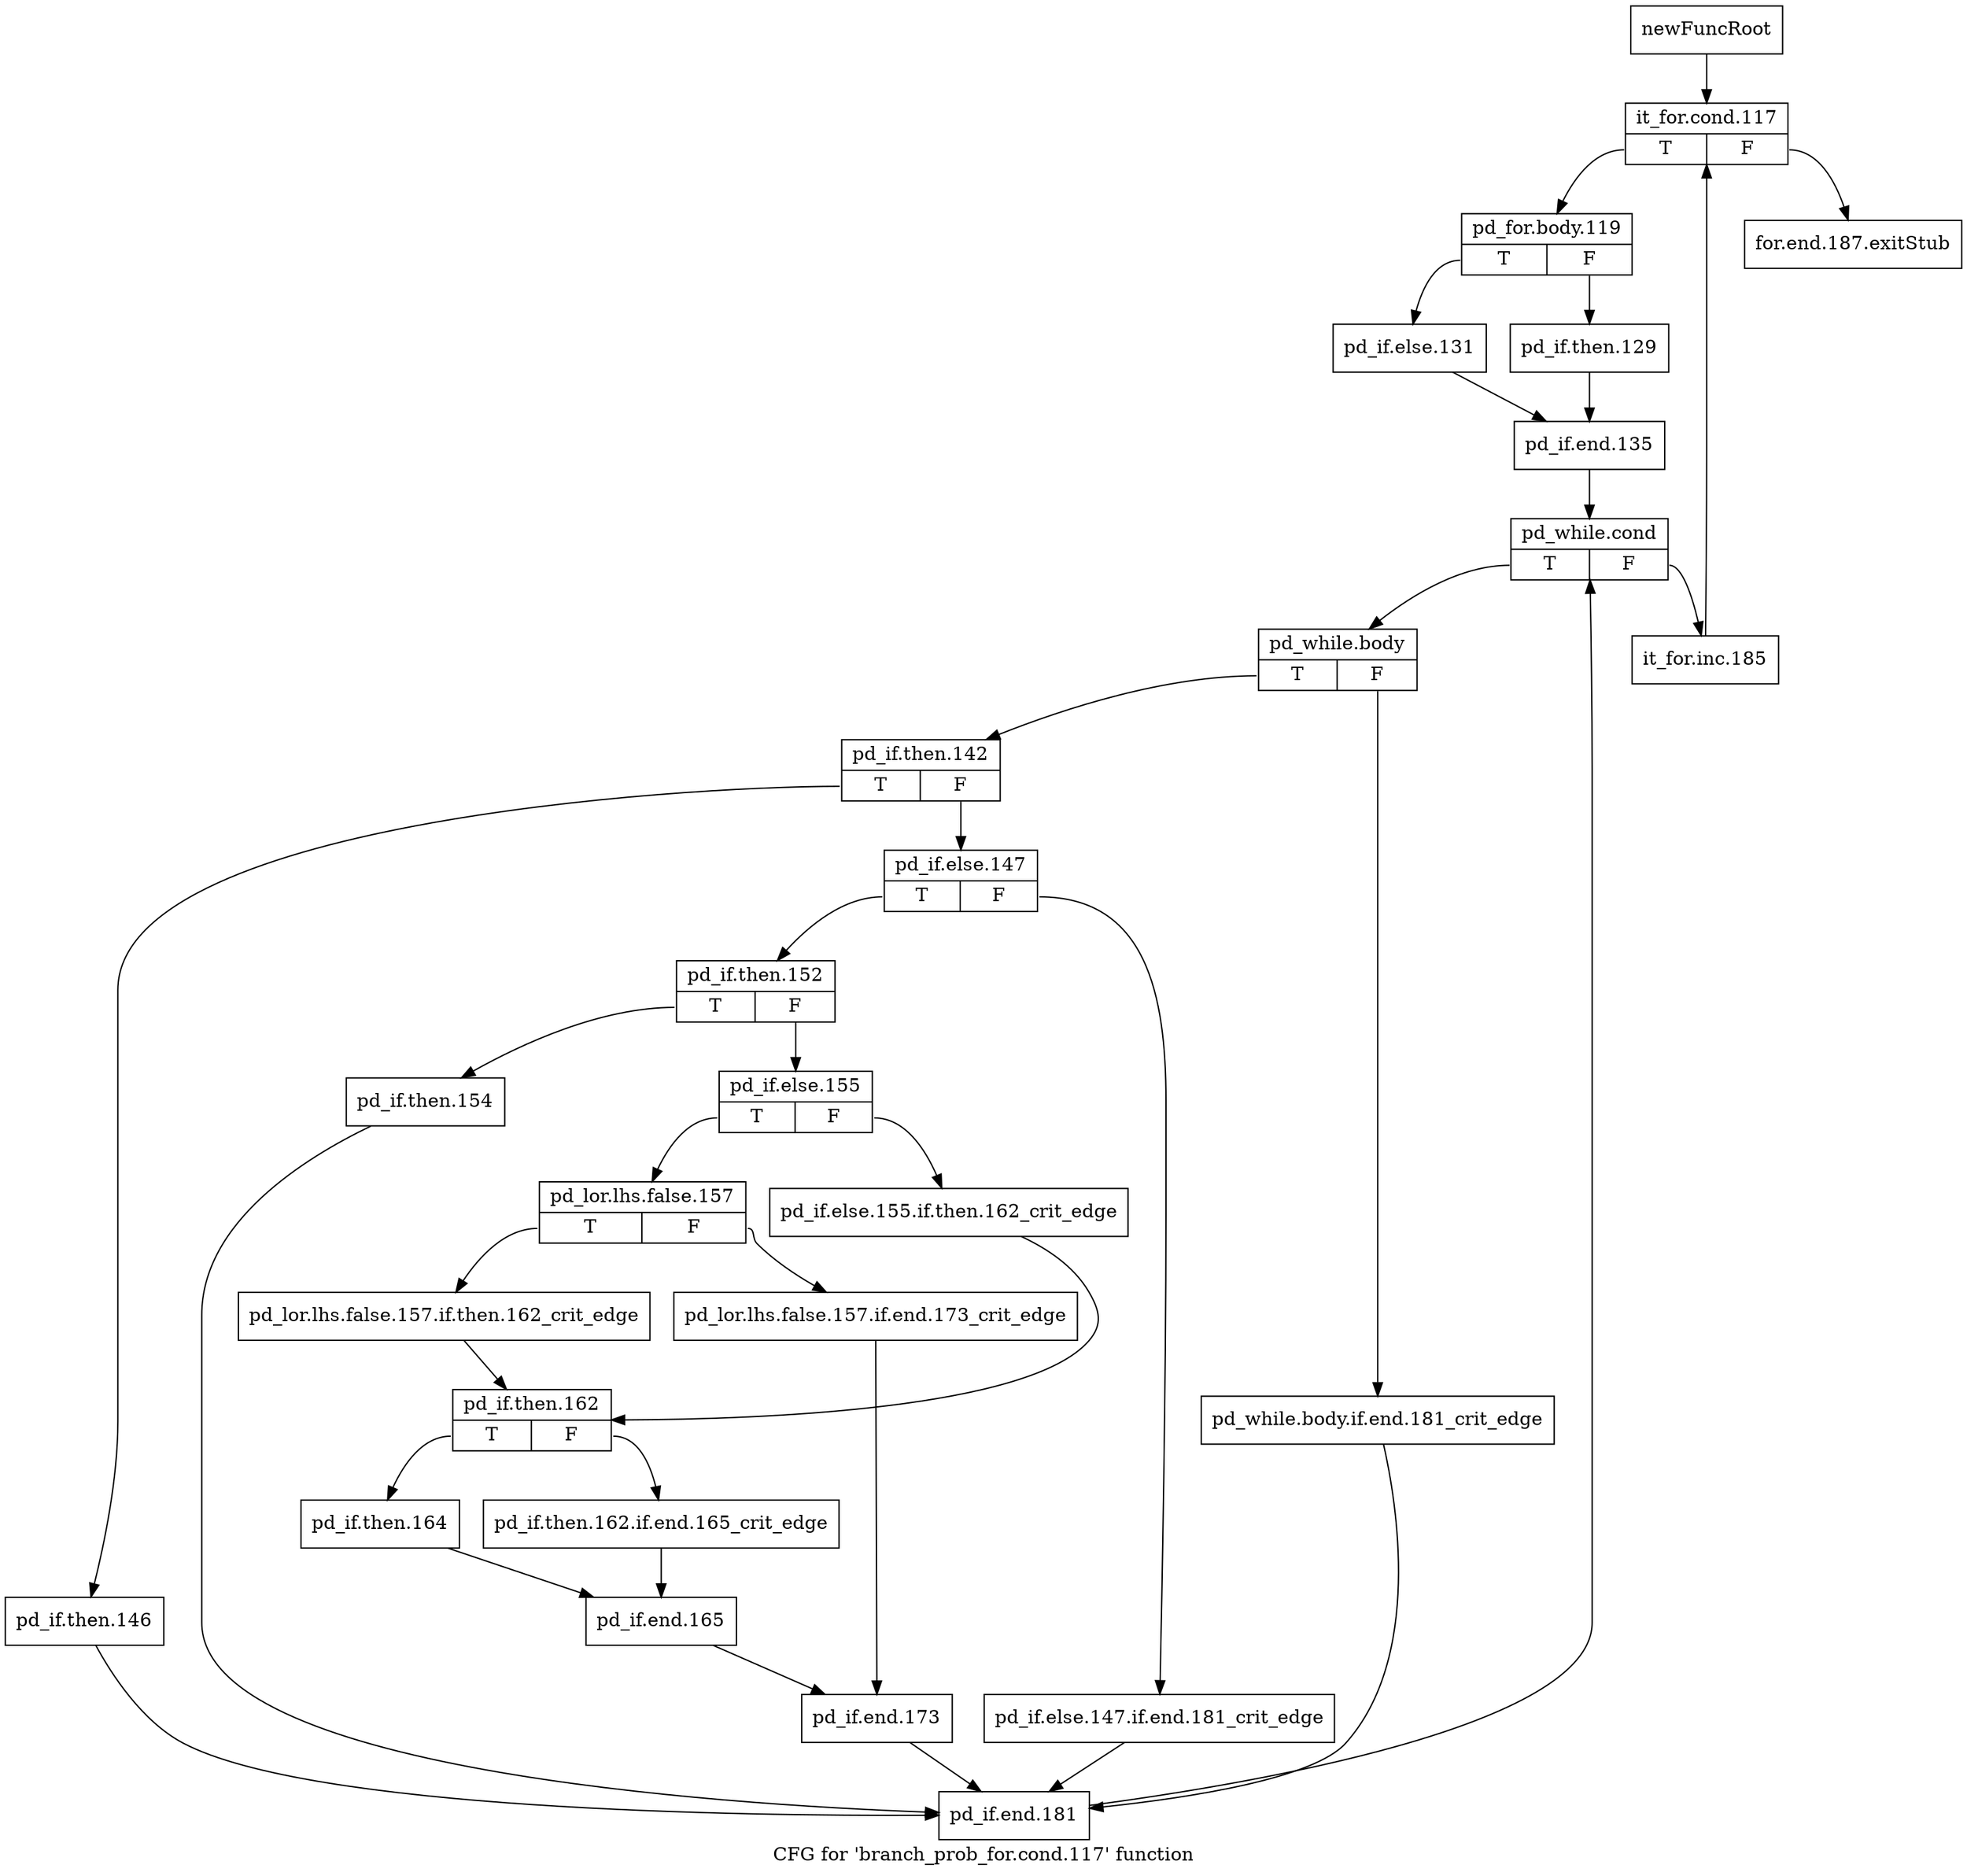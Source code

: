 digraph "CFG for 'branch_prob_for.cond.117' function" {
	label="CFG for 'branch_prob_for.cond.117' function";

	Node0xb78ae90 [shape=record,label="{newFuncRoot}"];
	Node0xb78ae90 -> Node0xb78af30;
	Node0xb78aee0 [shape=record,label="{for.end.187.exitStub}"];
	Node0xb78af30 [shape=record,label="{it_for.cond.117|{<s0>T|<s1>F}}"];
	Node0xb78af30:s0 -> Node0xb78af80;
	Node0xb78af30:s1 -> Node0xb78aee0;
	Node0xb78af80 [shape=record,label="{pd_for.body.119|{<s0>T|<s1>F}}"];
	Node0xb78af80:s0 -> Node0xb78b020;
	Node0xb78af80:s1 -> Node0xb78afd0;
	Node0xb78afd0 [shape=record,label="{pd_if.then.129}"];
	Node0xb78afd0 -> Node0xb78b070;
	Node0xb78b020 [shape=record,label="{pd_if.else.131}"];
	Node0xb78b020 -> Node0xb78b070;
	Node0xb78b070 [shape=record,label="{pd_if.end.135}"];
	Node0xb78b070 -> Node0xb78b0c0;
	Node0xb78b0c0 [shape=record,label="{pd_while.cond|{<s0>T|<s1>F}}"];
	Node0xb78b0c0:s0 -> Node0xb78b160;
	Node0xb78b0c0:s1 -> Node0xb78b110;
	Node0xb78b110 [shape=record,label="{it_for.inc.185}"];
	Node0xb78b110 -> Node0xb78af30;
	Node0xb78b160 [shape=record,label="{pd_while.body|{<s0>T|<s1>F}}"];
	Node0xb78b160:s0 -> Node0xb78b200;
	Node0xb78b160:s1 -> Node0xb78b1b0;
	Node0xb78b1b0 [shape=record,label="{pd_while.body.if.end.181_crit_edge}"];
	Node0xb78b1b0 -> Node0xb78b700;
	Node0xb78b200 [shape=record,label="{pd_if.then.142|{<s0>T|<s1>F}}"];
	Node0xb78b200:s0 -> Node0xb78b6b0;
	Node0xb78b200:s1 -> Node0xb78b250;
	Node0xb78b250 [shape=record,label="{pd_if.else.147|{<s0>T|<s1>F}}"];
	Node0xb78b250:s0 -> Node0xb78b2f0;
	Node0xb78b250:s1 -> Node0xb78b2a0;
	Node0xb78b2a0 [shape=record,label="{pd_if.else.147.if.end.181_crit_edge}"];
	Node0xb78b2a0 -> Node0xb78b700;
	Node0xb78b2f0 [shape=record,label="{pd_if.then.152|{<s0>T|<s1>F}}"];
	Node0xb78b2f0:s0 -> Node0xb78b660;
	Node0xb78b2f0:s1 -> Node0xb78b340;
	Node0xb78b340 [shape=record,label="{pd_if.else.155|{<s0>T|<s1>F}}"];
	Node0xb78b340:s0 -> Node0xb78b3e0;
	Node0xb78b340:s1 -> Node0xb78b390;
	Node0xb78b390 [shape=record,label="{pd_if.else.155.if.then.162_crit_edge}"];
	Node0xb78b390 -> Node0xb78b4d0;
	Node0xb78b3e0 [shape=record,label="{pd_lor.lhs.false.157|{<s0>T|<s1>F}}"];
	Node0xb78b3e0:s0 -> Node0xb78b480;
	Node0xb78b3e0:s1 -> Node0xb78b430;
	Node0xb78b430 [shape=record,label="{pd_lor.lhs.false.157.if.end.173_crit_edge}"];
	Node0xb78b430 -> Node0xb78b610;
	Node0xb78b480 [shape=record,label="{pd_lor.lhs.false.157.if.then.162_crit_edge}"];
	Node0xb78b480 -> Node0xb78b4d0;
	Node0xb78b4d0 [shape=record,label="{pd_if.then.162|{<s0>T|<s1>F}}"];
	Node0xb78b4d0:s0 -> Node0xb78b570;
	Node0xb78b4d0:s1 -> Node0xb78b520;
	Node0xb78b520 [shape=record,label="{pd_if.then.162.if.end.165_crit_edge}"];
	Node0xb78b520 -> Node0xb78b5c0;
	Node0xb78b570 [shape=record,label="{pd_if.then.164}"];
	Node0xb78b570 -> Node0xb78b5c0;
	Node0xb78b5c0 [shape=record,label="{pd_if.end.165}"];
	Node0xb78b5c0 -> Node0xb78b610;
	Node0xb78b610 [shape=record,label="{pd_if.end.173}"];
	Node0xb78b610 -> Node0xb78b700;
	Node0xb78b660 [shape=record,label="{pd_if.then.154}"];
	Node0xb78b660 -> Node0xb78b700;
	Node0xb78b6b0 [shape=record,label="{pd_if.then.146}"];
	Node0xb78b6b0 -> Node0xb78b700;
	Node0xb78b700 [shape=record,label="{pd_if.end.181}"];
	Node0xb78b700 -> Node0xb78b0c0;
}
